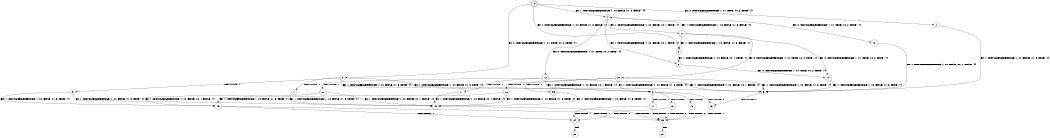 digraph BCG {
size = "7, 10.5";
center = TRUE;
node [shape = circle];
0 [peripheries = 2];
0 -> 1 [label = "EX !0 !ATOMIC_EXCH_BRANCH (1, +1, TRUE, +0, 2, TRUE) !{}"];
0 -> 2 [label = "EX !1 !ATOMIC_EXCH_BRANCH (1, +0, FALSE, +1, 3, FALSE) !{}"];
0 -> 3 [label = "EX !0 !ATOMIC_EXCH_BRANCH (1, +1, TRUE, +0, 2, TRUE) !{}"];
0 -> 4 [label = "EX !1 !ATOMIC_EXCH_BRANCH (1, +0, FALSE, +1, 3, FALSE) !{}"];
1 -> 5 [label = "EX !1 !ATOMIC_EXCH_BRANCH (1, +0, FALSE, +1, 3, TRUE) !{}"];
2 -> 6 [label = "EX !1 !ATOMIC_EXCH_BRANCH (1, +0, FALSE, +0, 1, TRUE) !{}"];
3 -> 5 [label = "EX !1 !ATOMIC_EXCH_BRANCH (1, +0, FALSE, +1, 3, TRUE) !{}"];
3 -> 7 [label = "TERMINATE !0"];
3 -> 8 [label = "EX !1 !ATOMIC_EXCH_BRANCH (1, +0, FALSE, +1, 3, TRUE) !{}"];
3 -> 9 [label = "TERMINATE !0"];
4 -> 6 [label = "EX !1 !ATOMIC_EXCH_BRANCH (1, +0, FALSE, +0, 1, TRUE) !{}"];
4 -> 10 [label = "EX !0 !ATOMIC_EXCH_BRANCH (1, +1, TRUE, +0, 2, TRUE) !{}"];
4 -> 11 [label = "EX !1 !ATOMIC_EXCH_BRANCH (1, +0, FALSE, +0, 1, TRUE) !{}"];
4 -> 12 [label = "EX !0 !ATOMIC_EXCH_BRANCH (1, +1, TRUE, +0, 2, TRUE) !{}"];
5 -> 13 [label = "TERMINATE !0"];
6 -> 14 [label = "EX !0 !ATOMIC_EXCH_BRANCH (1, +1, TRUE, +0, 2, TRUE) !{}"];
7 -> 15 [label = "EX !1 !ATOMIC_EXCH_BRANCH (1, +0, FALSE, +1, 3, TRUE) !{}"];
8 -> 13 [label = "TERMINATE !0"];
8 -> 16 [label = "TERMINATE !1"];
8 -> 17 [label = "TERMINATE !0"];
8 -> 18 [label = "TERMINATE !1"];
9 -> 15 [label = "EX !1 !ATOMIC_EXCH_BRANCH (1, +0, FALSE, +1, 3, TRUE) !{}"];
9 -> 19 [label = "EX !1 !ATOMIC_EXCH_BRANCH (1, +0, FALSE, +1, 3, TRUE) !{}"];
10 -> 5 [label = "EX !1 !ATOMIC_EXCH_BRANCH (1, +0, FALSE, +0, 1, FALSE) !{}"];
11 -> 2 [label = "EX !1 !ATOMIC_EXCH_BRANCH (1, +0, FALSE, +1, 3, FALSE) !{}"];
11 -> 14 [label = "EX !0 !ATOMIC_EXCH_BRANCH (1, +1, TRUE, +0, 2, TRUE) !{}"];
11 -> 4 [label = "EX !1 !ATOMIC_EXCH_BRANCH (1, +0, FALSE, +1, 3, FALSE) !{}"];
11 -> 20 [label = "EX !0 !ATOMIC_EXCH_BRANCH (1, +1, TRUE, +0, 2, TRUE) !{}"];
12 -> 5 [label = "EX !1 !ATOMIC_EXCH_BRANCH (1, +0, FALSE, +0, 1, FALSE) !{}"];
12 -> 21 [label = "TERMINATE !0"];
12 -> 8 [label = "EX !1 !ATOMIC_EXCH_BRANCH (1, +0, FALSE, +0, 1, FALSE) !{}"];
12 -> 22 [label = "TERMINATE !0"];
13 -> 23 [label = "TERMINATE !1"];
14 -> 5 [label = "EX !1 !ATOMIC_EXCH_BRANCH (1, +0, FALSE, +1, 3, TRUE) !{}"];
15 -> 23 [label = "TERMINATE !1"];
16 -> 23 [label = "TERMINATE !0"];
17 -> 23 [label = "TERMINATE !1"];
17 -> 24 [label = "TERMINATE !1"];
18 -> 23 [label = "TERMINATE !0"];
18 -> 24 [label = "TERMINATE !0"];
19 -> 23 [label = "TERMINATE !1"];
19 -> 24 [label = "TERMINATE !1"];
20 -> 5 [label = "EX !1 !ATOMIC_EXCH_BRANCH (1, +0, FALSE, +1, 3, TRUE) !{}"];
20 -> 25 [label = "TERMINATE !0"];
20 -> 8 [label = "EX !1 !ATOMIC_EXCH_BRANCH (1, +0, FALSE, +1, 3, TRUE) !{}"];
20 -> 26 [label = "TERMINATE !0"];
21 -> 15 [label = "EX !1 !ATOMIC_EXCH_BRANCH (1, +0, FALSE, +0, 1, FALSE) !{}"];
22 -> 15 [label = "EX !1 !ATOMIC_EXCH_BRANCH (1, +0, FALSE, +0, 1, FALSE) !{}"];
22 -> 19 [label = "EX !1 !ATOMIC_EXCH_BRANCH (1, +0, FALSE, +0, 1, FALSE) !{}"];
23 -> 27 [label = "exit"];
24 -> 28 [label = "exit"];
25 -> 15 [label = "EX !1 !ATOMIC_EXCH_BRANCH (1, +0, FALSE, +1, 3, TRUE) !{}"];
26 -> 15 [label = "EX !1 !ATOMIC_EXCH_BRANCH (1, +0, FALSE, +1, 3, TRUE) !{}"];
26 -> 19 [label = "EX !1 !ATOMIC_EXCH_BRANCH (1, +0, FALSE, +1, 3, TRUE) !{}"];
}
